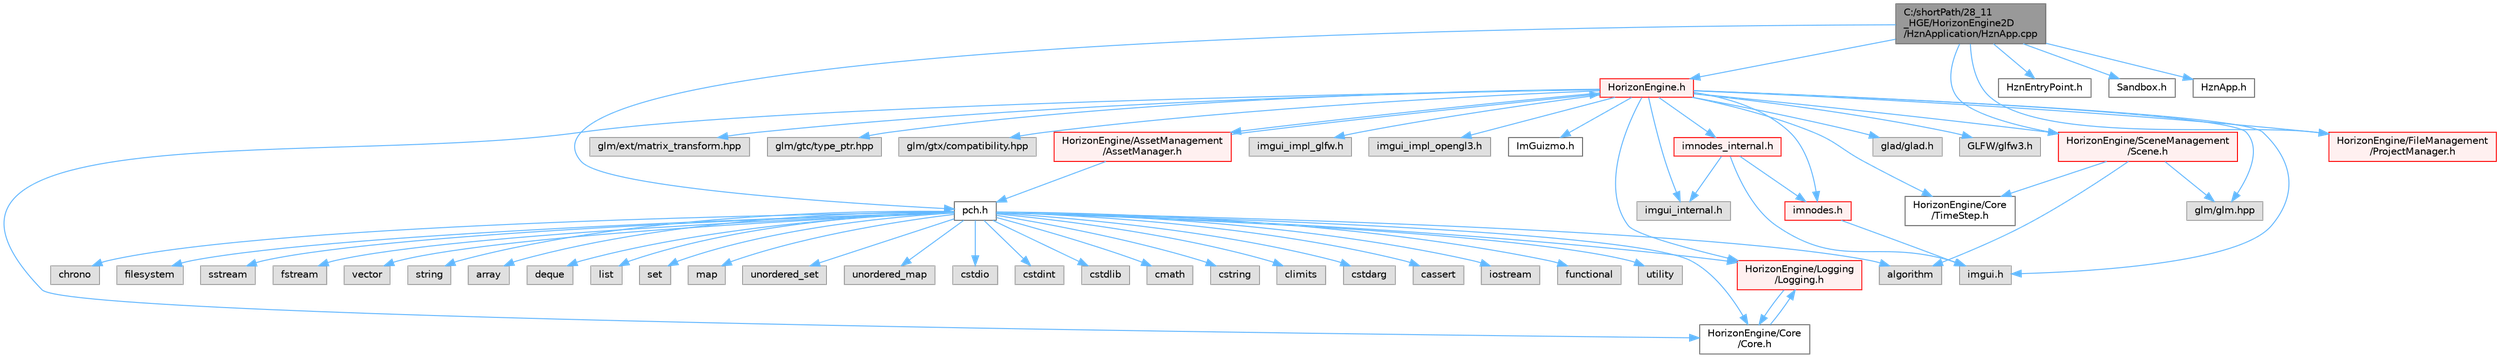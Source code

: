 digraph "C:/shortPath/28_11_HGE/HorizonEngine2D/HznApplication/HznApp.cpp"
{
 // LATEX_PDF_SIZE
  bgcolor="transparent";
  edge [fontname=Helvetica,fontsize=10,labelfontname=Helvetica,labelfontsize=10];
  node [fontname=Helvetica,fontsize=10,shape=box,height=0.2,width=0.4];
  Node1 [label="C:/shortPath/28_11\l_HGE/HorizonEngine2D\l/HznApplication/HznApp.cpp",height=0.2,width=0.4,color="gray40", fillcolor="grey60", style="filled", fontcolor="black",tooltip=" "];
  Node1 -> Node2 [color="steelblue1",style="solid"];
  Node2 [label="pch.h",height=0.2,width=0.4,color="grey40", fillcolor="white", style="filled",URL="$pch_8h.html",tooltip=" "];
  Node2 -> Node3 [color="steelblue1",style="solid"];
  Node3 [label="cstdio",height=0.2,width=0.4,color="grey60", fillcolor="#E0E0E0", style="filled",tooltip=" "];
  Node2 -> Node4 [color="steelblue1",style="solid"];
  Node4 [label="cstdint",height=0.2,width=0.4,color="grey60", fillcolor="#E0E0E0", style="filled",tooltip=" "];
  Node2 -> Node5 [color="steelblue1",style="solid"];
  Node5 [label="cstdlib",height=0.2,width=0.4,color="grey60", fillcolor="#E0E0E0", style="filled",tooltip=" "];
  Node2 -> Node6 [color="steelblue1",style="solid"];
  Node6 [label="cmath",height=0.2,width=0.4,color="grey60", fillcolor="#E0E0E0", style="filled",tooltip=" "];
  Node2 -> Node7 [color="steelblue1",style="solid"];
  Node7 [label="cstring",height=0.2,width=0.4,color="grey60", fillcolor="#E0E0E0", style="filled",tooltip=" "];
  Node2 -> Node8 [color="steelblue1",style="solid"];
  Node8 [label="climits",height=0.2,width=0.4,color="grey60", fillcolor="#E0E0E0", style="filled",tooltip=" "];
  Node2 -> Node9 [color="steelblue1",style="solid"];
  Node9 [label="cstdarg",height=0.2,width=0.4,color="grey60", fillcolor="#E0E0E0", style="filled",tooltip=" "];
  Node2 -> Node10 [color="steelblue1",style="solid"];
  Node10 [label="cassert",height=0.2,width=0.4,color="grey60", fillcolor="#E0E0E0", style="filled",tooltip=" "];
  Node2 -> Node11 [color="steelblue1",style="solid"];
  Node11 [label="iostream",height=0.2,width=0.4,color="grey60", fillcolor="#E0E0E0", style="filled",tooltip=" "];
  Node2 -> Node12 [color="steelblue1",style="solid"];
  Node12 [label="algorithm",height=0.2,width=0.4,color="grey60", fillcolor="#E0E0E0", style="filled",tooltip=" "];
  Node2 -> Node13 [color="steelblue1",style="solid"];
  Node13 [label="functional",height=0.2,width=0.4,color="grey60", fillcolor="#E0E0E0", style="filled",tooltip=" "];
  Node2 -> Node14 [color="steelblue1",style="solid"];
  Node14 [label="utility",height=0.2,width=0.4,color="grey60", fillcolor="#E0E0E0", style="filled",tooltip=" "];
  Node2 -> Node15 [color="steelblue1",style="solid"];
  Node15 [label="chrono",height=0.2,width=0.4,color="grey60", fillcolor="#E0E0E0", style="filled",tooltip=" "];
  Node2 -> Node16 [color="steelblue1",style="solid"];
  Node16 [label="filesystem",height=0.2,width=0.4,color="grey60", fillcolor="#E0E0E0", style="filled",tooltip=" "];
  Node2 -> Node17 [color="steelblue1",style="solid"];
  Node17 [label="sstream",height=0.2,width=0.4,color="grey60", fillcolor="#E0E0E0", style="filled",tooltip=" "];
  Node2 -> Node18 [color="steelblue1",style="solid"];
  Node18 [label="fstream",height=0.2,width=0.4,color="grey60", fillcolor="#E0E0E0", style="filled",tooltip=" "];
  Node2 -> Node19 [color="steelblue1",style="solid"];
  Node19 [label="vector",height=0.2,width=0.4,color="grey60", fillcolor="#E0E0E0", style="filled",tooltip=" "];
  Node2 -> Node20 [color="steelblue1",style="solid"];
  Node20 [label="string",height=0.2,width=0.4,color="grey60", fillcolor="#E0E0E0", style="filled",tooltip=" "];
  Node2 -> Node21 [color="steelblue1",style="solid"];
  Node21 [label="array",height=0.2,width=0.4,color="grey60", fillcolor="#E0E0E0", style="filled",tooltip=" "];
  Node2 -> Node22 [color="steelblue1",style="solid"];
  Node22 [label="deque",height=0.2,width=0.4,color="grey60", fillcolor="#E0E0E0", style="filled",tooltip=" "];
  Node2 -> Node23 [color="steelblue1",style="solid"];
  Node23 [label="list",height=0.2,width=0.4,color="grey60", fillcolor="#E0E0E0", style="filled",tooltip=" "];
  Node2 -> Node24 [color="steelblue1",style="solid"];
  Node24 [label="set",height=0.2,width=0.4,color="grey60", fillcolor="#E0E0E0", style="filled",tooltip=" "];
  Node2 -> Node25 [color="steelblue1",style="solid"];
  Node25 [label="map",height=0.2,width=0.4,color="grey60", fillcolor="#E0E0E0", style="filled",tooltip=" "];
  Node2 -> Node26 [color="steelblue1",style="solid"];
  Node26 [label="unordered_set",height=0.2,width=0.4,color="grey60", fillcolor="#E0E0E0", style="filled",tooltip=" "];
  Node2 -> Node27 [color="steelblue1",style="solid"];
  Node27 [label="unordered_map",height=0.2,width=0.4,color="grey60", fillcolor="#E0E0E0", style="filled",tooltip=" "];
  Node2 -> Node28 [color="steelblue1",style="solid"];
  Node28 [label="HorizonEngine/Logging\l/Logging.h",height=0.2,width=0.4,color="red", fillcolor="#FFF0F0", style="filled",URL="$_logging_8h.html",tooltip=" "];
  Node28 -> Node29 [color="steelblue1",style="solid"];
  Node29 [label="HorizonEngine/Core\l/Core.h",height=0.2,width=0.4,color="grey40", fillcolor="white", style="filled",URL="$_core_8h.html",tooltip=" "];
  Node29 -> Node28 [color="steelblue1",style="solid"];
  Node2 -> Node29 [color="steelblue1",style="solid"];
  Node1 -> Node36 [color="steelblue1",style="solid"];
  Node36 [label="HorizonEngine.h",height=0.2,width=0.4,color="red", fillcolor="#FFF0F0", style="filled",URL="$_horizon_engine_8h.html",tooltip=" "];
  Node36 -> Node37 [color="steelblue1",style="solid"];
  Node37 [label="glad/glad.h",height=0.2,width=0.4,color="grey60", fillcolor="#E0E0E0", style="filled",tooltip=" "];
  Node36 -> Node38 [color="steelblue1",style="solid"];
  Node38 [label="GLFW/glfw3.h",height=0.2,width=0.4,color="grey60", fillcolor="#E0E0E0", style="filled",tooltip=" "];
  Node36 -> Node39 [color="steelblue1",style="solid"];
  Node39 [label="glm/glm.hpp",height=0.2,width=0.4,color="grey60", fillcolor="#E0E0E0", style="filled",tooltip=" "];
  Node36 -> Node40 [color="steelblue1",style="solid"];
  Node40 [label="glm/ext/matrix_transform.hpp",height=0.2,width=0.4,color="grey60", fillcolor="#E0E0E0", style="filled",tooltip=" "];
  Node36 -> Node41 [color="steelblue1",style="solid"];
  Node41 [label="glm/gtc/type_ptr.hpp",height=0.2,width=0.4,color="grey60", fillcolor="#E0E0E0", style="filled",tooltip=" "];
  Node36 -> Node42 [color="steelblue1",style="solid"];
  Node42 [label="glm/gtx/compatibility.hpp",height=0.2,width=0.4,color="grey60", fillcolor="#E0E0E0", style="filled",tooltip=" "];
  Node36 -> Node43 [color="steelblue1",style="solid"];
  Node43 [label="imgui.h",height=0.2,width=0.4,color="grey60", fillcolor="#E0E0E0", style="filled",tooltip=" "];
  Node36 -> Node44 [color="steelblue1",style="solid"];
  Node44 [label="imgui_internal.h",height=0.2,width=0.4,color="grey60", fillcolor="#E0E0E0", style="filled",tooltip=" "];
  Node36 -> Node45 [color="steelblue1",style="solid"];
  Node45 [label="imgui_impl_glfw.h",height=0.2,width=0.4,color="grey60", fillcolor="#E0E0E0", style="filled",tooltip=" "];
  Node36 -> Node46 [color="steelblue1",style="solid"];
  Node46 [label="imgui_impl_opengl3.h",height=0.2,width=0.4,color="grey60", fillcolor="#E0E0E0", style="filled",tooltip=" "];
  Node36 -> Node47 [color="steelblue1",style="solid"];
  Node47 [label="ImGuizmo.h",height=0.2,width=0.4,color="grey40", fillcolor="white", style="filled",URL="$_im_guizmo_8h.html",tooltip=" "];
  Node36 -> Node48 [color="steelblue1",style="solid"];
  Node48 [label="imnodes.h",height=0.2,width=0.4,color="red", fillcolor="#FFF0F0", style="filled",URL="$imnodes_8h.html",tooltip=" "];
  Node48 -> Node43 [color="steelblue1",style="solid"];
  Node36 -> Node50 [color="steelblue1",style="solid"];
  Node50 [label="imnodes_internal.h",height=0.2,width=0.4,color="red", fillcolor="#FFF0F0", style="filled",URL="$imnodes__internal_8h.html",tooltip=" "];
  Node50 -> Node48 [color="steelblue1",style="solid"];
  Node50 -> Node43 [color="steelblue1",style="solid"];
  Node50 -> Node44 [color="steelblue1",style="solid"];
  Node36 -> Node29 [color="steelblue1",style="solid"];
  Node36 -> Node28 [color="steelblue1",style="solid"];
  Node36 -> Node52 [color="steelblue1",style="solid"];
  Node52 [label="HorizonEngine/AssetManagement\l/AssetManager.h",height=0.2,width=0.4,color="red", fillcolor="#FFF0F0", style="filled",URL="$_asset_manager_8h.html",tooltip=" "];
  Node52 -> Node36 [color="steelblue1",style="solid"];
  Node52 -> Node2 [color="steelblue1",style="solid"];
  Node36 -> Node60 [color="steelblue1",style="solid"];
  Node60 [label="HorizonEngine/Core\l/TimeStep.h",height=0.2,width=0.4,color="grey40", fillcolor="white", style="filled",URL="$_time_step_8h.html",tooltip=" "];
  Node36 -> Node80 [color="steelblue1",style="solid"];
  Node80 [label="HorizonEngine/FileManagement\l/ProjectManager.h",height=0.2,width=0.4,color="red", fillcolor="#FFF0F0", style="filled",URL="$_project_manager_8h.html",tooltip=" "];
  Node36 -> Node76 [color="steelblue1",style="solid"];
  Node76 [label="HorizonEngine/SceneManagement\l/Scene.h",height=0.2,width=0.4,color="red", fillcolor="#FFF0F0", style="filled",URL="$_scene_8h.html",tooltip=" "];
  Node76 -> Node39 [color="steelblue1",style="solid"];
  Node76 -> Node12 [color="steelblue1",style="solid"];
  Node76 -> Node60 [color="steelblue1",style="solid"];
  Node1 -> Node100 [color="steelblue1",style="solid"];
  Node100 [label="HznEntryPoint.h",height=0.2,width=0.4,color="grey40", fillcolor="white", style="filled",URL="$_hzn_entry_point_8h.html",tooltip=" "];
  Node1 -> Node101 [color="steelblue1",style="solid"];
  Node101 [label="Sandbox.h",height=0.2,width=0.4,color="grey40", fillcolor="white", style="filled",URL="$_sandbox_8h.html",tooltip=" "];
  Node1 -> Node102 [color="steelblue1",style="solid"];
  Node102 [label="HznApp.h",height=0.2,width=0.4,color="grey40", fillcolor="white", style="filled",URL="$_hzn_app_8h.html",tooltip=" "];
  Node1 -> Node80 [color="steelblue1",style="solid"];
  Node1 -> Node76 [color="steelblue1",style="solid"];
}
